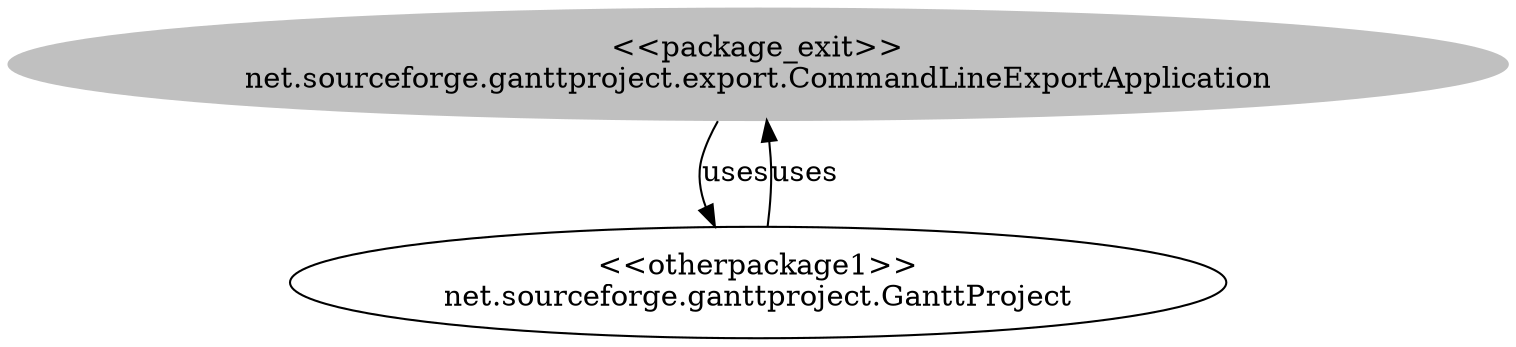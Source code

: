 digraph cd {
	net_sourceforge_ganttproject_export_CommandLineExportApplication [label="<<package_exit>>
net.sourceforge.ganttproject.export.CommandLineExportApplication",style=filled,color="grey"];
	net_sourceforge_ganttproject_GanttProject [label="<<otherpackage1>>
net.sourceforge.ganttproject.GanttProject"];
	net_sourceforge_ganttproject_export_CommandLineExportApplication -> net_sourceforge_ganttproject_GanttProject [label=uses];
	net_sourceforge_ganttproject_GanttProject -> net_sourceforge_ganttproject_export_CommandLineExportApplication [label=uses];
}
